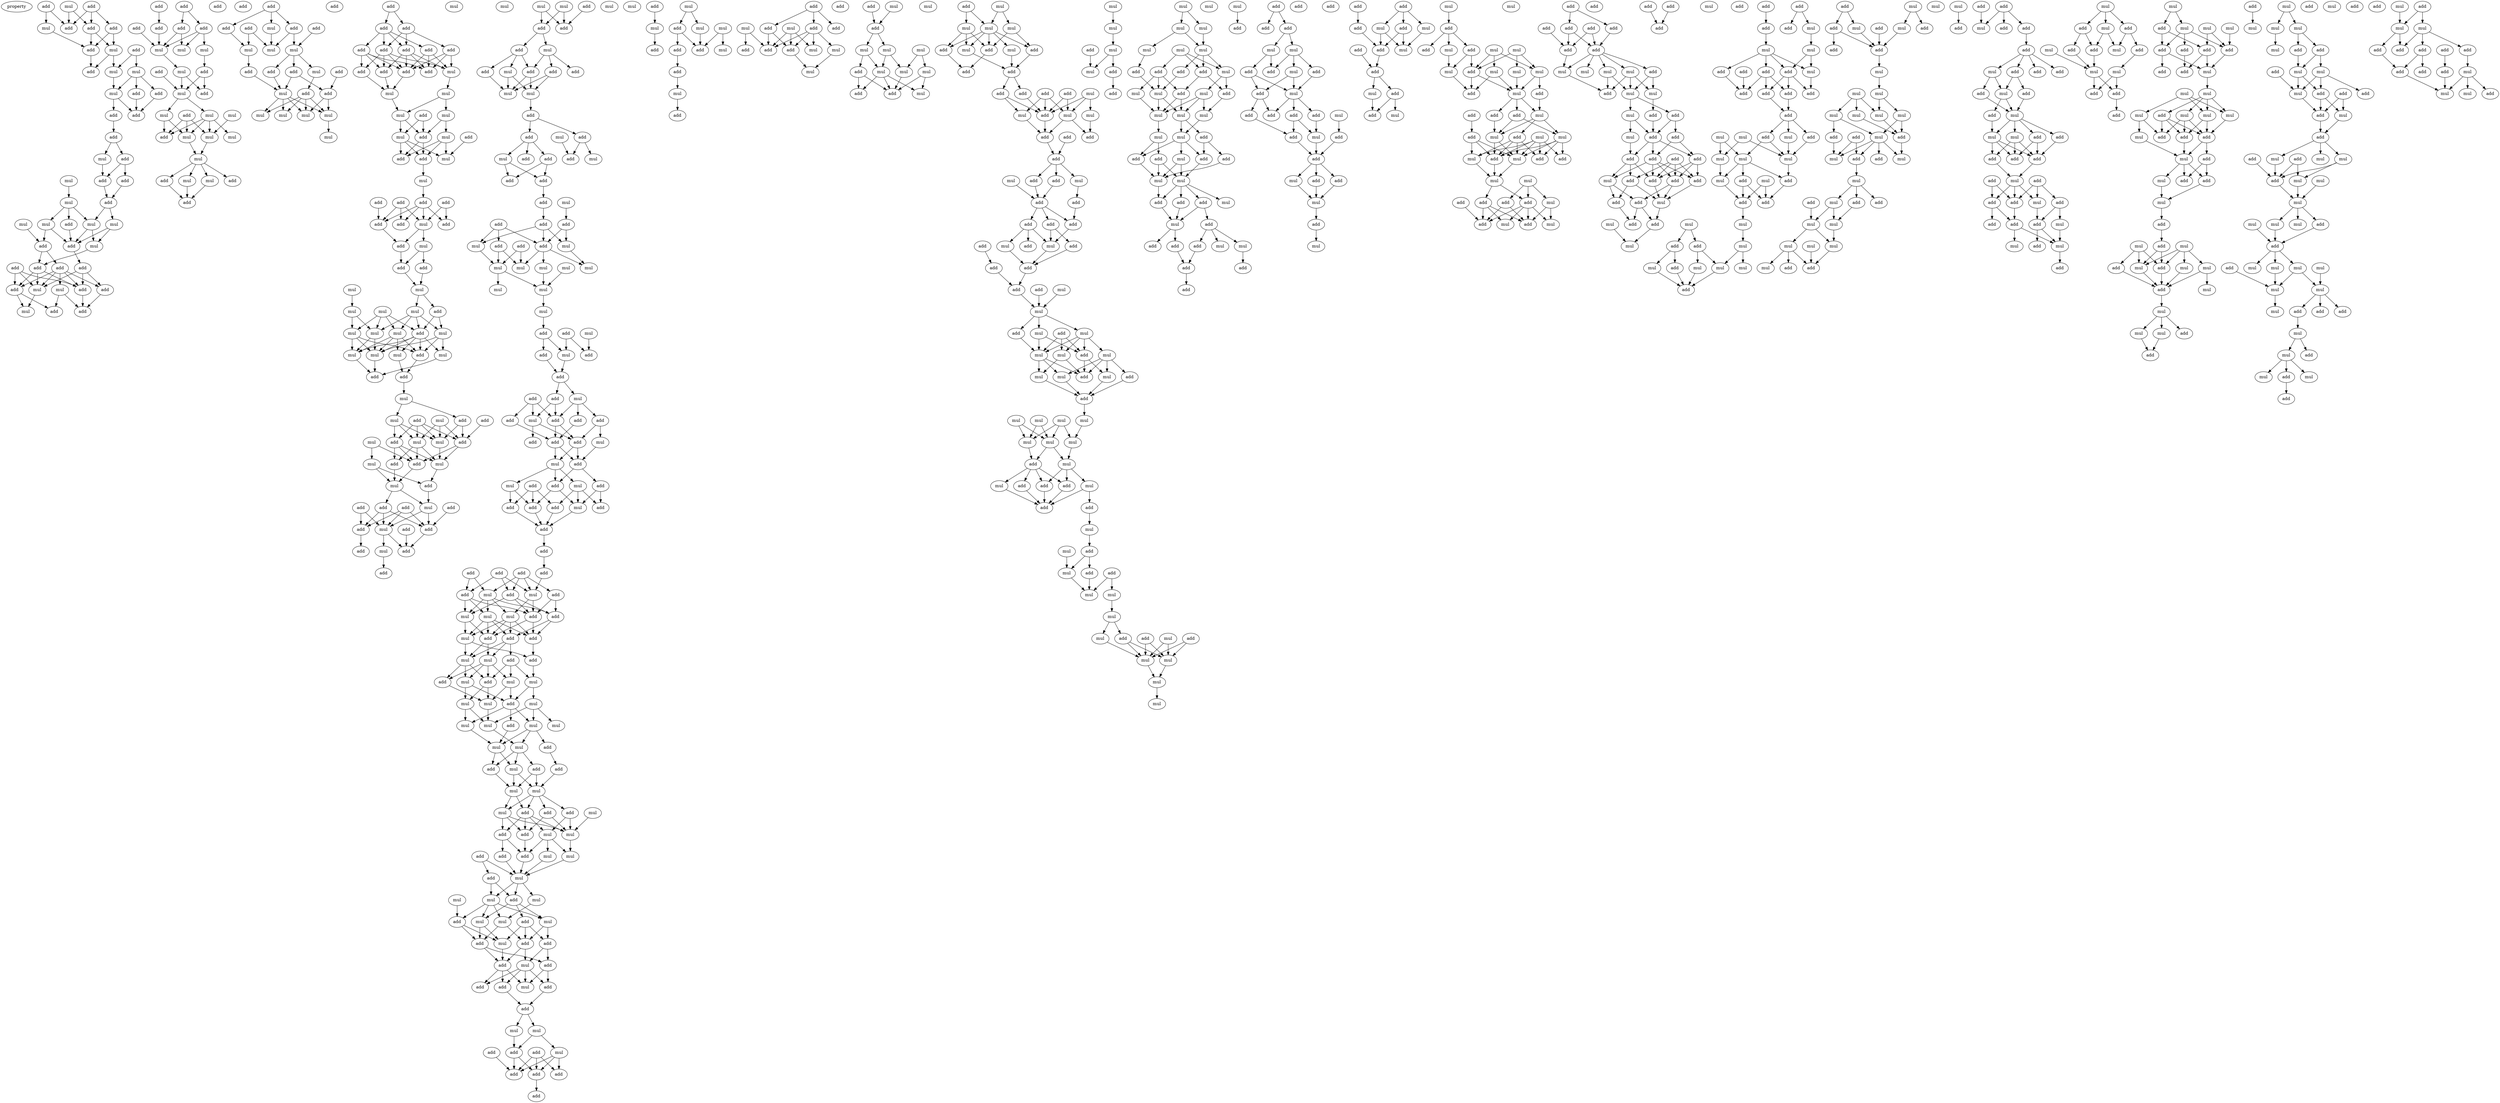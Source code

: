 digraph {
    node [fontcolor=black]
    property [mul=2,lf=1.1]
    0 [ label = add ];
    1 [ label = add ];
    2 [ label = mul ];
    3 [ label = mul ];
    4 [ label = add ];
    5 [ label = add ];
    6 [ label = add ];
    7 [ label = add ];
    8 [ label = mul ];
    9 [ label = add ];
    10 [ label = mul ];
    11 [ label = mul ];
    12 [ label = add ];
    13 [ label = add ];
    14 [ label = add ];
    15 [ label = mul ];
    16 [ label = add ];
    17 [ label = add ];
    18 [ label = add ];
    19 [ label = mul ];
    20 [ label = add ];
    21 [ label = add ];
    22 [ label = add ];
    23 [ label = mul ];
    24 [ label = add ];
    25 [ label = mul ];
    26 [ label = mul ];
    27 [ label = mul ];
    28 [ label = add ];
    29 [ label = mul ];
    30 [ label = mul ];
    31 [ label = add ];
    32 [ label = add ];
    33 [ label = mul ];
    34 [ label = add ];
    35 [ label = add ];
    36 [ label = add ];
    37 [ label = add ];
    38 [ label = add ];
    39 [ label = mul ];
    40 [ label = mul ];
    41 [ label = add ];
    42 [ label = add ];
    43 [ label = add ];
    44 [ label = add ];
    45 [ label = mul ];
    46 [ label = add ];
    47 [ label = add ];
    48 [ label = add ];
    49 [ label = add ];
    50 [ label = add ];
    51 [ label = add ];
    52 [ label = mul ];
    53 [ label = mul ];
    54 [ label = mul ];
    55 [ label = add ];
    56 [ label = mul ];
    57 [ label = add ];
    58 [ label = add ];
    59 [ label = mul ];
    60 [ label = add ];
    61 [ label = mul ];
    62 [ label = mul ];
    63 [ label = mul ];
    64 [ label = add ];
    65 [ label = add ];
    66 [ label = mul ];
    67 [ label = mul ];
    68 [ label = mul ];
    69 [ label = mul ];
    70 [ label = add ];
    71 [ label = mul ];
    72 [ label = add ];
    73 [ label = mul ];
    74 [ label = add ];
    75 [ label = add ];
    76 [ label = add ];
    77 [ label = add ];
    78 [ label = add ];
    79 [ label = add ];
    80 [ label = add ];
    81 [ label = mul ];
    82 [ label = mul ];
    83 [ label = mul ];
    84 [ label = mul ];
    85 [ label = add ];
    86 [ label = add ];
    87 [ label = add ];
    88 [ label = add ];
    89 [ label = mul ];
    90 [ label = add ];
    91 [ label = mul ];
    92 [ label = add ];
    93 [ label = add ];
    94 [ label = mul ];
    95 [ label = mul ];
    96 [ label = mul ];
    97 [ label = mul ];
    98 [ label = mul ];
    99 [ label = add ];
    100 [ label = add ];
    101 [ label = add ];
    102 [ label = add ];
    103 [ label = add ];
    104 [ label = add ];
    105 [ label = add ];
    106 [ label = add ];
    107 [ label = add ];
    108 [ label = add ];
    109 [ label = add ];
    110 [ label = mul ];
    111 [ label = add ];
    112 [ label = mul ];
    113 [ label = mul ];
    114 [ label = mul ];
    115 [ label = add ];
    116 [ label = mul ];
    117 [ label = add ];
    118 [ label = mul ];
    119 [ label = add ];
    120 [ label = mul ];
    121 [ label = add ];
    122 [ label = add ];
    123 [ label = mul ];
    124 [ label = mul ];
    125 [ label = add ];
    126 [ label = add ];
    127 [ label = add ];
    128 [ label = add ];
    129 [ label = add ];
    130 [ label = add ];
    131 [ label = add ];
    132 [ label = mul ];
    133 [ label = mul ];
    134 [ label = add ];
    135 [ label = add ];
    136 [ label = add ];
    137 [ label = mul ];
    138 [ label = mul ];
    139 [ label = mul ];
    140 [ label = mul ];
    141 [ label = mul ];
    142 [ label = mul ];
    143 [ label = add ];
    144 [ label = mul ];
    145 [ label = mul ];
    146 [ label = add ];
    147 [ label = mul ];
    148 [ label = mul ];
    149 [ label = mul ];
    150 [ label = mul ];
    151 [ label = mul ];
    152 [ label = add ];
    153 [ label = mul ];
    154 [ label = add ];
    155 [ label = add ];
    156 [ label = mul ];
    157 [ label = add ];
    158 [ label = mul ];
    159 [ label = add ];
    160 [ label = add ];
    161 [ label = mul ];
    162 [ label = mul ];
    163 [ label = add ];
    164 [ label = mul ];
    165 [ label = mul ];
    166 [ label = add ];
    167 [ label = mul ];
    168 [ label = mul ];
    169 [ label = add ];
    170 [ label = add ];
    171 [ label = mul ];
    172 [ label = add ];
    173 [ label = mul ];
    174 [ label = add ];
    175 [ label = add ];
    176 [ label = add ];
    177 [ label = add ];
    178 [ label = mul ];
    179 [ label = add ];
    180 [ label = add ];
    181 [ label = add ];
    182 [ label = mul ];
    183 [ label = add ];
    184 [ label = add ];
    185 [ label = add ];
    186 [ label = mul ];
    187 [ label = mul ];
    188 [ label = add ];
    189 [ label = mul ];
    190 [ label = add ];
    191 [ label = add ];
    192 [ label = add ];
    193 [ label = mul ];
    194 [ label = add ];
    195 [ label = add ];
    196 [ label = add ];
    197 [ label = mul ];
    198 [ label = add ];
    199 [ label = mul ];
    200 [ label = mul ];
    201 [ label = add ];
    202 [ label = mul ];
    203 [ label = add ];
    204 [ label = add ];
    205 [ label = add ];
    206 [ label = mul ];
    207 [ label = mul ];
    208 [ label = add ];
    209 [ label = add ];
    210 [ label = add ];
    211 [ label = add ];
    212 [ label = add ];
    213 [ label = mul ];
    214 [ label = add ];
    215 [ label = add ];
    216 [ label = add ];
    217 [ label = mul ];
    218 [ label = add ];
    219 [ label = mul ];
    220 [ label = add ];
    221 [ label = add ];
    222 [ label = mul ];
    223 [ label = mul ];
    224 [ label = mul ];
    225 [ label = mul ];
    226 [ label = mul ];
    227 [ label = mul ];
    228 [ label = mul ];
    229 [ label = mul ];
    230 [ label = mul ];
    231 [ label = add ];
    232 [ label = add ];
    233 [ label = add ];
    234 [ label = add ];
    235 [ label = mul ];
    236 [ label = add ];
    237 [ label = add ];
    238 [ label = add ];
    239 [ label = mul ];
    240 [ label = add ];
    241 [ label = add ];
    242 [ label = add ];
    243 [ label = add ];
    244 [ label = mul ];
    245 [ label = add ];
    246 [ label = mul ];
    247 [ label = add ];
    248 [ label = mul ];
    249 [ label = add ];
    250 [ label = add ];
    251 [ label = mul ];
    252 [ label = add ];
    253 [ label = mul ];
    254 [ label = mul ];
    255 [ label = add ];
    256 [ label = add ];
    257 [ label = add ];
    258 [ label = add ];
    259 [ label = add ];
    260 [ label = add ];
    261 [ label = mul ];
    262 [ label = add ];
    263 [ label = add ];
    264 [ label = add ];
    265 [ label = add ];
    266 [ label = add ];
    267 [ label = add ];
    268 [ label = add ];
    269 [ label = add ];
    270 [ label = mul ];
    271 [ label = mul ];
    272 [ label = add ];
    273 [ label = mul ];
    274 [ label = mul ];
    275 [ label = mul ];
    276 [ label = add ];
    277 [ label = add ];
    278 [ label = add ];
    279 [ label = add ];
    280 [ label = mul ];
    281 [ label = add ];
    282 [ label = add ];
    283 [ label = add ];
    284 [ label = mul ];
    285 [ label = mul ];
    286 [ label = mul ];
    287 [ label = mul ];
    288 [ label = add ];
    289 [ label = add ];
    290 [ label = mul ];
    291 [ label = mul ];
    292 [ label = mul ];
    293 [ label = add ];
    294 [ label = mul ];
    295 [ label = add ];
    296 [ label = mul ];
    297 [ label = mul ];
    298 [ label = mul ];
    299 [ label = mul ];
    300 [ label = mul ];
    301 [ label = add ];
    302 [ label = mul ];
    303 [ label = add ];
    304 [ label = add ];
    305 [ label = add ];
    306 [ label = mul ];
    307 [ label = mul ];
    308 [ label = mul ];
    309 [ label = add ];
    310 [ label = mul ];
    311 [ label = add ];
    312 [ label = add ];
    313 [ label = mul ];
    314 [ label = add ];
    315 [ label = mul ];
    316 [ label = mul ];
    317 [ label = add ];
    318 [ label = add ];
    319 [ label = add ];
    320 [ label = add ];
    321 [ label = mul ];
    322 [ label = mul ];
    323 [ label = add ];
    324 [ label = mul ];
    325 [ label = mul ];
    326 [ label = add ];
    327 [ label = mul ];
    328 [ label = mul ];
    329 [ label = mul ];
    330 [ label = mul ];
    331 [ label = add ];
    332 [ label = add ];
    333 [ label = mul ];
    334 [ label = add ];
    335 [ label = mul ];
    336 [ label = add ];
    337 [ label = add ];
    338 [ label = add ];
    339 [ label = add ];
    340 [ label = mul ];
    341 [ label = add ];
    342 [ label = mul ];
    343 [ label = mul ];
    344 [ label = add ];
    345 [ label = add ];
    346 [ label = add ];
    347 [ label = mul ];
    348 [ label = mul ];
    349 [ label = add ];
    350 [ label = add ];
    351 [ label = mul ];
    352 [ label = add ];
    353 [ label = mul ];
    354 [ label = add ];
    355 [ label = add ];
    356 [ label = add ];
    357 [ label = add ];
    358 [ label = add ];
    359 [ label = add ];
    360 [ label = mul ];
    361 [ label = mul ];
    362 [ label = add ];
    363 [ label = mul ];
    364 [ label = add ];
    365 [ label = add ];
    366 [ label = mul ];
    367 [ label = add ];
    368 [ label = mul ];
    369 [ label = add ];
    370 [ label = add ];
    371 [ label = add ];
    372 [ label = mul ];
    373 [ label = mul ];
    374 [ label = add ];
    375 [ label = add ];
    376 [ label = mul ];
    377 [ label = mul ];
    378 [ label = add ];
    379 [ label = add ];
    380 [ label = add ];
    381 [ label = mul ];
    382 [ label = add ];
    383 [ label = add ];
    384 [ label = mul ];
    385 [ label = mul ];
    386 [ label = add ];
    387 [ label = mul ];
    388 [ label = mul ];
    389 [ label = mul ];
    390 [ label = add ];
    391 [ label = mul ];
    392 [ label = mul ];
    393 [ label = mul ];
    394 [ label = add ];
    395 [ label = mul ];
    396 [ label = add ];
    397 [ label = add ];
    398 [ label = mul ];
    399 [ label = mul ];
    400 [ label = mul ];
    401 [ label = mul ];
    402 [ label = add ];
    403 [ label = mul ];
    404 [ label = add ];
    405 [ label = mul ];
    406 [ label = add ];
    407 [ label = add ];
    408 [ label = add ];
    409 [ label = add ];
    410 [ label = add ];
    411 [ label = add ];
    412 [ label = add ];
    413 [ label = mul ];
    414 [ label = mul ];
    415 [ label = mul ];
    416 [ label = add ];
    417 [ label = mul ];
    418 [ label = add ];
    419 [ label = add ];
    420 [ label = add ];
    421 [ label = add ];
    422 [ label = mul ];
    423 [ label = mul ];
    424 [ label = add ];
    425 [ label = add ];
    426 [ label = add ];
    427 [ label = add ];
    428 [ label = add ];
    429 [ label = add ];
    430 [ label = add ];
    431 [ label = add ];
    432 [ label = mul ];
    433 [ label = add ];
    434 [ label = add ];
    435 [ label = mul ];
    436 [ label = add ];
    437 [ label = add ];
    438 [ label = add ];
    439 [ label = add ];
    440 [ label = mul ];
    441 [ label = mul ];
    442 [ label = mul ];
    443 [ label = mul ];
    444 [ label = add ];
    445 [ label = add ];
    446 [ label = mul ];
    447 [ label = mul ];
    448 [ label = mul ];
    449 [ label = add ];
    450 [ label = mul ];
    451 [ label = add ];
    452 [ label = mul ];
    453 [ label = add ];
    454 [ label = mul ];
    455 [ label = add ];
    456 [ label = mul ];
    457 [ label = mul ];
    458 [ label = mul ];
    459 [ label = mul ];
    460 [ label = mul ];
    461 [ label = mul ];
    462 [ label = mul ];
    463 [ label = mul ];
    464 [ label = add ];
    465 [ label = mul ];
    466 [ label = mul ];
    467 [ label = add ];
    468 [ label = add ];
    469 [ label = add ];
    470 [ label = add ];
    471 [ label = add ];
    472 [ label = mul ];
    473 [ label = mul ];
    474 [ label = add ];
    475 [ label = add ];
    476 [ label = mul ];
    477 [ label = add ];
    478 [ label = mul ];
    479 [ label = mul ];
    480 [ label = mul ];
    481 [ label = mul ];
    482 [ label = add ];
    483 [ label = add ];
    484 [ label = mul ];
    485 [ label = add ];
    486 [ label = mul ];
    487 [ label = mul ];
    488 [ label = mul ];
    489 [ label = mul ];
    490 [ label = mul ];
    491 [ label = mul ];
    492 [ label = mul ];
    493 [ label = add ];
    494 [ label = mul ];
    495 [ label = add ];
    496 [ label = add ];
    497 [ label = mul ];
    498 [ label = mul ];
    499 [ label = mul ];
    500 [ label = mul ];
    501 [ label = mul ];
    502 [ label = mul ];
    503 [ label = add ];
    504 [ label = add ];
    505 [ label = add ];
    506 [ label = add ];
    507 [ label = mul ];
    508 [ label = mul ];
    509 [ label = mul ];
    510 [ label = add ];
    511 [ label = mul ];
    512 [ label = add ];
    513 [ label = mul ];
    514 [ label = mul ];
    515 [ label = mul ];
    516 [ label = mul ];
    517 [ label = add ];
    518 [ label = mul ];
    519 [ label = mul ];
    520 [ label = add ];
    521 [ label = add ];
    522 [ label = add ];
    523 [ label = add ];
    524 [ label = mul ];
    525 [ label = mul ];
    526 [ label = add ];
    527 [ label = add ];
    528 [ label = mul ];
    529 [ label = add ];
    530 [ label = mul ];
    531 [ label = add ];
    532 [ label = mul ];
    533 [ label = add ];
    534 [ label = mul ];
    535 [ label = add ];
    536 [ label = add ];
    537 [ label = mul ];
    538 [ label = add ];
    539 [ label = add ];
    540 [ label = mul ];
    541 [ label = add ];
    542 [ label = add ];
    543 [ label = add ];
    544 [ label = add ];
    545 [ label = add ];
    546 [ label = add ];
    547 [ label = mul ];
    548 [ label = mul ];
    549 [ label = add ];
    550 [ label = add ];
    551 [ label = add ];
    552 [ label = mul ];
    553 [ label = add ];
    554 [ label = mul ];
    555 [ label = mul ];
    556 [ label = add ];
    557 [ label = add ];
    558 [ label = add ];
    559 [ label = add ];
    560 [ label = add ];
    561 [ label = mul ];
    562 [ label = add ];
    563 [ label = add ];
    564 [ label = add ];
    565 [ label = mul ];
    566 [ label = add ];
    567 [ label = add ];
    568 [ label = mul ];
    569 [ label = add ];
    570 [ label = mul ];
    571 [ label = add ];
    572 [ label = add ];
    573 [ label = add ];
    574 [ label = mul ];
    575 [ label = mul ];
    576 [ label = add ];
    577 [ label = add ];
    578 [ label = mul ];
    579 [ label = add ];
    580 [ label = add ];
    581 [ label = mul ];
    582 [ label = add ];
    583 [ label = mul ];
    584 [ label = add ];
    585 [ label = mul ];
    586 [ label = add ];
    587 [ label = mul ];
    588 [ label = mul ];
    589 [ label = add ];
    590 [ label = mul ];
    591 [ label = add ];
    592 [ label = mul ];
    593 [ label = mul ];
    594 [ label = add ];
    595 [ label = mul ];
    596 [ label = mul ];
    597 [ label = mul ];
    598 [ label = add ];
    599 [ label = add ];
    600 [ label = add ];
    601 [ label = add ];
    602 [ label = add ];
    603 [ label = mul ];
    604 [ label = add ];
    605 [ label = mul ];
    606 [ label = add ];
    607 [ label = mul ];
    608 [ label = mul ];
    609 [ label = add ];
    610 [ label = mul ];
    611 [ label = add ];
    612 [ label = add ];
    613 [ label = mul ];
    614 [ label = mul ];
    615 [ label = mul ];
    616 [ label = mul ];
    617 [ label = add ];
    618 [ label = add ];
    619 [ label = add ];
    620 [ label = add ];
    621 [ label = add ];
    622 [ label = mul ];
    623 [ label = add ];
    624 [ label = mul ];
    625 [ label = mul ];
    626 [ label = add ];
    627 [ label = add ];
    628 [ label = add ];
    629 [ label = add ];
    630 [ label = add ];
    631 [ label = add ];
    632 [ label = add ];
    633 [ label = add ];
    634 [ label = mul ];
    635 [ label = add ];
    636 [ label = mul ];
    637 [ label = mul ];
    638 [ label = mul ];
    639 [ label = mul ];
    640 [ label = add ];
    641 [ label = mul ];
    642 [ label = mul ];
    643 [ label = add ];
    644 [ label = add ];
    645 [ label = add ];
    646 [ label = add ];
    647 [ label = mul ];
    648 [ label = add ];
    649 [ label = add ];
    650 [ label = add ];
    651 [ label = add ];
    652 [ label = add ];
    653 [ label = add ];
    654 [ label = add ];
    655 [ label = mul ];
    656 [ label = add ];
    657 [ label = mul ];
    658 [ label = add ];
    659 [ label = add ];
    660 [ label = mul ];
    661 [ label = add ];
    662 [ label = add ];
    663 [ label = mul ];
    664 [ label = add ];
    665 [ label = add ];
    666 [ label = mul ];
    667 [ label = add ];
    668 [ label = add ];
    669 [ label = add ];
    670 [ label = add ];
    671 [ label = add ];
    672 [ label = mul ];
    673 [ label = add ];
    674 [ label = mul ];
    675 [ label = mul ];
    676 [ label = add ];
    677 [ label = mul ];
    678 [ label = add ];
    679 [ label = add ];
    680 [ label = add ];
    681 [ label = add ];
    682 [ label = add ];
    683 [ label = add ];
    684 [ label = add ];
    685 [ label = add ];
    686 [ label = mul ];
    687 [ label = mul ];
    688 [ label = add ];
    689 [ label = mul ];
    690 [ label = add ];
    691 [ label = mul ];
    692 [ label = mul ];
    693 [ label = mul ];
    694 [ label = add ];
    695 [ label = mul ];
    696 [ label = add ];
    697 [ label = mul ];
    698 [ label = add ];
    699 [ label = add ];
    700 [ label = mul ];
    701 [ label = mul ];
    702 [ label = add ];
    703 [ label = mul ];
    704 [ label = add ];
    705 [ label = mul ];
    706 [ label = mul ];
    707 [ label = mul ];
    708 [ label = mul ];
    709 [ label = add ];
    710 [ label = add ];
    711 [ label = add ];
    712 [ label = mul ];
    713 [ label = add ];
    714 [ label = add ];
    715 [ label = mul ];
    716 [ label = mul ];
    717 [ label = add ];
    718 [ label = add ];
    719 [ label = add ];
    720 [ label = mul ];
    721 [ label = mul ];
    722 [ label = mul ];
    723 [ label = mul ];
    724 [ label = mul ];
    725 [ label = mul ];
    726 [ label = mul ];
    727 [ label = mul ];
    728 [ label = add ];
    729 [ label = mul ];
    730 [ label = add ];
    731 [ label = add ];
    732 [ label = add ];
    733 [ label = add ];
    734 [ label = mul ];
    735 [ label = mul ];
    736 [ label = mul ];
    737 [ label = add ];
    738 [ label = add ];
    739 [ label = mul ];
    740 [ label = add ];
    741 [ label = mul ];
    742 [ label = mul ];
    743 [ label = mul ];
    744 [ label = mul ];
    745 [ label = mul ];
    746 [ label = add ];
    747 [ label = mul ];
    748 [ label = add ];
    749 [ label = mul ];
    750 [ label = add ];
    751 [ label = add ];
    752 [ label = add ];
    753 [ label = add ];
    754 [ label = mul ];
    755 [ label = add ];
    756 [ label = add ];
    757 [ label = mul ];
    758 [ label = add ];
    759 [ label = add ];
    760 [ label = add ];
    761 [ label = add ];
    762 [ label = add ];
    763 [ label = mul ];
    764 [ label = mul ];
    765 [ label = add ];
    766 [ label = mul ];
    767 [ label = mul ];
    768 [ label = add ];
    769 [ label = add ];
    770 [ label = add ];
    771 [ label = add ];
    772 [ label = add ];
    773 [ label = mul ];
    774 [ label = add ];
    775 [ label = add ];
    776 [ label = add ];
    777 [ label = mul ];
    778 [ label = add ];
    779 [ label = add ];
    780 [ label = add ];
    781 [ label = add ];
    782 [ label = mul ];
    783 [ label = add ];
    784 [ label = add ];
    785 [ label = mul ];
    786 [ label = mul ];
    787 [ label = add ];
    788 [ label = mul ];
    789 [ label = add ];
    790 [ label = add ];
    791 [ label = mul ];
    792 [ label = mul ];
    793 [ label = mul ];
    794 [ label = add ];
    795 [ label = add ];
    796 [ label = add ];
    797 [ label = mul ];
    798 [ label = mul ];
    799 [ label = add ];
    800 [ label = add ];
    801 [ label = add ];
    802 [ label = mul ];
    803 [ label = mul ];
    804 [ label = mul ];
    805 [ label = add ];
    806 [ label = mul ];
    807 [ label = add ];
    808 [ label = add ];
    809 [ label = add ];
    810 [ label = add ];
    811 [ label = add ];
    812 [ label = mul ];
    813 [ label = add ];
    814 [ label = mul ];
    815 [ label = mul ];
    816 [ label = add ];
    817 [ label = mul ];
    818 [ label = mul ];
    819 [ label = mul ];
    820 [ label = mul ];
    821 [ label = mul ];
    822 [ label = add ];
    823 [ label = add ];
    824 [ label = add ];
    825 [ label = add ];
    826 [ label = mul ];
    827 [ label = add ];
    828 [ label = add ];
    829 [ label = mul ];
    830 [ label = mul ];
    831 [ label = add ];
    832 [ label = add ];
    833 [ label = mul ];
    834 [ label = mul ];
    835 [ label = mul ];
    836 [ label = mul ];
    837 [ label = add ];
    838 [ label = mul ];
    839 [ label = add ];
    840 [ label = mul ];
    841 [ label = add ];
    842 [ label = mul ];
    843 [ label = mul ];
    844 [ label = mul ];
    845 [ label = add ];
    846 [ label = add ];
    847 [ label = add ];
    848 [ label = mul ];
    849 [ label = mul ];
    850 [ label = mul ];
    851 [ label = mul ];
    852 [ label = add ];
    853 [ label = add ];
    854 [ label = mul ];
    855 [ label = mul ];
    856 [ label = mul ];
    857 [ label = add ];
    858 [ label = add ];
    859 [ label = mul ];
    860 [ label = add ];
    861 [ label = add ];
    862 [ label = add ];
    863 [ label = add ];
    864 [ label = mul ];
    865 [ label = add ];
    866 [ label = add ];
    867 [ label = mul ];
    868 [ label = mul ];
    869 [ label = add ];
    870 [ label = mul ];
    871 [ label = mul ];
    872 [ label = add ];
    873 [ label = mul ];
    874 [ label = mul ];
    875 [ label = mul ];
    876 [ label = add ];
    877 [ label = mul ];
    878 [ label = mul ];
    879 [ label = mul ];
    880 [ label = add ];
    881 [ label = mul ];
    882 [ label = mul ];
    883 [ label = add ];
    884 [ label = mul ];
    885 [ label = mul ];
    886 [ label = mul ];
    887 [ label = mul ];
    888 [ label = add ];
    889 [ label = add ];
    890 [ label = add ];
    891 [ label = mul ];
    892 [ label = add ];
    893 [ label = mul ];
    894 [ label = mul ];
    895 [ label = add ];
    896 [ label = mul ];
    897 [ label = add ];
    898 [ label = mul ];
    899 [ label = add ];
    900 [ label = add ];
    901 [ label = mul ];
    902 [ label = add ];
    903 [ label = mul ];
    904 [ label = mul ];
    905 [ label = add ];
    906 [ label = add ];
    907 [ label = add ];
    908 [ label = add ];
    909 [ label = add ];
    910 [ label = add ];
    911 [ label = add ];
    912 [ label = add ];
    913 [ label = mul ];
    914 [ label = add ];
    915 [ label = mul ];
    916 [ label = mul ];
    0 -> 3 [ name = 0 ];
    0 -> 5 [ name = 1 ];
    1 -> 4 [ name = 2 ];
    1 -> 5 [ name = 3 ];
    1 -> 6 [ name = 4 ];
    2 -> 4 [ name = 5 ];
    2 -> 5 [ name = 6 ];
    3 -> 7 [ name = 7 ];
    4 -> 7 [ name = 8 ];
    4 -> 8 [ name = 9 ];
    6 -> 7 [ name = 10 ];
    6 -> 8 [ name = 11 ];
    7 -> 12 [ name = 12 ];
    8 -> 11 [ name = 13 ];
    8 -> 12 [ name = 14 ];
    9 -> 10 [ name = 15 ];
    9 -> 11 [ name = 16 ];
    10 -> 13 [ name = 17 ];
    10 -> 14 [ name = 18 ];
    10 -> 15 [ name = 19 ];
    11 -> 15 [ name = 20 ];
    13 -> 17 [ name = 21 ];
    14 -> 17 [ name = 22 ];
    15 -> 16 [ name = 23 ];
    15 -> 17 [ name = 24 ];
    16 -> 18 [ name = 25 ];
    18 -> 19 [ name = 26 ];
    18 -> 20 [ name = 27 ];
    19 -> 21 [ name = 28 ];
    20 -> 21 [ name = 29 ];
    20 -> 22 [ name = 30 ];
    21 -> 24 [ name = 31 ];
    22 -> 24 [ name = 32 ];
    23 -> 25 [ name = 33 ];
    24 -> 29 [ name = 34 ];
    24 -> 30 [ name = 35 ];
    25 -> 27 [ name = 36 ];
    25 -> 28 [ name = 37 ];
    25 -> 30 [ name = 38 ];
    26 -> 32 [ name = 39 ];
    27 -> 31 [ name = 40 ];
    27 -> 32 [ name = 41 ];
    28 -> 31 [ name = 42 ];
    29 -> 31 [ name = 43 ];
    29 -> 33 [ name = 44 ];
    30 -> 31 [ name = 45 ];
    30 -> 33 [ name = 46 ];
    31 -> 36 [ name = 47 ];
    32 -> 34 [ name = 48 ];
    32 -> 37 [ name = 49 ];
    33 -> 34 [ name = 50 ];
    34 -> 40 [ name = 51 ];
    34 -> 41 [ name = 52 ];
    34 -> 42 [ name = 53 ];
    35 -> 40 [ name = 54 ];
    35 -> 41 [ name = 55 ];
    35 -> 42 [ name = 56 ];
    36 -> 38 [ name = 57 ];
    36 -> 40 [ name = 58 ];
    36 -> 41 [ name = 59 ];
    37 -> 38 [ name = 60 ];
    37 -> 39 [ name = 61 ];
    37 -> 40 [ name = 62 ];
    37 -> 41 [ name = 63 ];
    37 -> 42 [ name = 64 ];
    38 -> 44 [ name = 65 ];
    39 -> 43 [ name = 66 ];
    39 -> 44 [ name = 67 ];
    40 -> 45 [ name = 68 ];
    41 -> 44 [ name = 69 ];
    42 -> 43 [ name = 70 ];
    42 -> 45 [ name = 71 ];
    46 -> 51 [ name = 72 ];
    47 -> 49 [ name = 73 ];
    47 -> 50 [ name = 74 ];
    48 -> 54 [ name = 75 ];
    49 -> 53 [ name = 76 ];
    49 -> 54 [ name = 77 ];
    50 -> 52 [ name = 78 ];
    50 -> 53 [ name = 79 ];
    50 -> 54 [ name = 80 ];
    51 -> 54 [ name = 81 ];
    52 -> 58 [ name = 82 ];
    54 -> 56 [ name = 83 ];
    56 -> 59 [ name = 84 ];
    56 -> 60 [ name = 85 ];
    57 -> 59 [ name = 86 ];
    58 -> 59 [ name = 87 ];
    58 -> 60 [ name = 88 ];
    59 -> 61 [ name = 89 ];
    59 -> 63 [ name = 90 ];
    61 -> 65 [ name = 91 ];
    61 -> 66 [ name = 92 ];
    61 -> 67 [ name = 93 ];
    61 -> 68 [ name = 94 ];
    62 -> 66 [ name = 95 ];
    63 -> 65 [ name = 96 ];
    63 -> 67 [ name = 97 ];
    64 -> 65 [ name = 98 ];
    64 -> 66 [ name = 99 ];
    64 -> 67 [ name = 100 ];
    66 -> 69 [ name = 101 ];
    67 -> 69 [ name = 102 ];
    69 -> 70 [ name = 103 ];
    69 -> 71 [ name = 104 ];
    69 -> 72 [ name = 105 ];
    69 -> 73 [ name = 106 ];
    70 -> 75 [ name = 107 ];
    71 -> 75 [ name = 108 ];
    73 -> 75 [ name = 109 ];
    76 -> 77 [ name = 110 ];
    76 -> 80 [ name = 111 ];
    76 -> 81 [ name = 112 ];
    77 -> 82 [ name = 113 ];
    78 -> 82 [ name = 114 ];
    78 -> 83 [ name = 115 ];
    79 -> 84 [ name = 116 ];
    80 -> 83 [ name = 117 ];
    80 -> 84 [ name = 118 ];
    81 -> 83 [ name = 119 ];
    82 -> 88 [ name = 120 ];
    84 -> 86 [ name = 121 ];
    84 -> 87 [ name = 122 ];
    84 -> 89 [ name = 123 ];
    85 -> 92 [ name = 124 ];
    86 -> 91 [ name = 125 ];
    86 -> 92 [ name = 126 ];
    87 -> 91 [ name = 127 ];
    88 -> 91 [ name = 128 ];
    89 -> 90 [ name = 129 ];
    90 -> 94 [ name = 130 ];
    90 -> 95 [ name = 131 ];
    90 -> 96 [ name = 132 ];
    90 -> 97 [ name = 133 ];
    91 -> 94 [ name = 134 ];
    91 -> 95 [ name = 135 ];
    91 -> 96 [ name = 136 ];
    91 -> 97 [ name = 137 ];
    92 -> 94 [ name = 138 ];
    92 -> 96 [ name = 139 ];
    96 -> 98 [ name = 140 ];
    99 -> 100 [ name = 141 ];
    99 -> 101 [ name = 142 ];
    100 -> 102 [ name = 143 ];
    100 -> 104 [ name = 144 ];
    100 -> 105 [ name = 145 ];
    100 -> 106 [ name = 146 ];
    101 -> 102 [ name = 147 ];
    101 -> 103 [ name = 148 ];
    101 -> 104 [ name = 149 ];
    102 -> 107 [ name = 150 ];
    102 -> 109 [ name = 151 ];
    102 -> 110 [ name = 152 ];
    102 -> 111 [ name = 153 ];
    103 -> 107 [ name = 154 ];
    103 -> 110 [ name = 155 ];
    103 -> 111 [ name = 156 ];
    104 -> 108 [ name = 157 ];
    104 -> 109 [ name = 158 ];
    104 -> 110 [ name = 159 ];
    104 -> 111 [ name = 160 ];
    105 -> 107 [ name = 161 ];
    105 -> 108 [ name = 162 ];
    105 -> 109 [ name = 163 ];
    105 -> 111 [ name = 164 ];
    106 -> 107 [ name = 165 ];
    106 -> 110 [ name = 166 ];
    106 -> 111 [ name = 167 ];
    108 -> 112 [ name = 168 ];
    109 -> 112 [ name = 169 ];
    110 -> 113 [ name = 170 ];
    111 -> 112 [ name = 171 ];
    112 -> 114 [ name = 172 ];
    113 -> 114 [ name = 173 ];
    113 -> 116 [ name = 174 ];
    114 -> 117 [ name = 175 ];
    114 -> 118 [ name = 176 ];
    115 -> 117 [ name = 177 ];
    115 -> 118 [ name = 178 ];
    116 -> 117 [ name = 179 ];
    116 -> 120 [ name = 180 ];
    117 -> 121 [ name = 181 ];
    117 -> 122 [ name = 182 ];
    118 -> 121 [ name = 183 ];
    118 -> 122 [ name = 184 ];
    118 -> 123 [ name = 185 ];
    119 -> 123 [ name = 186 ];
    120 -> 121 [ name = 187 ];
    120 -> 122 [ name = 188 ];
    120 -> 123 [ name = 189 ];
    122 -> 124 [ name = 190 ];
    124 -> 125 [ name = 191 ];
    125 -> 129 [ name = 192 ];
    125 -> 130 [ name = 193 ];
    125 -> 131 [ name = 194 ];
    125 -> 132 [ name = 195 ];
    126 -> 129 [ name = 196 ];
    126 -> 130 [ name = 197 ];
    126 -> 132 [ name = 198 ];
    127 -> 131 [ name = 199 ];
    127 -> 132 [ name = 200 ];
    128 -> 129 [ name = 201 ];
    129 -> 134 [ name = 202 ];
    132 -> 133 [ name = 203 ];
    132 -> 134 [ name = 204 ];
    133 -> 135 [ name = 205 ];
    133 -> 136 [ name = 206 ];
    134 -> 136 [ name = 207 ];
    135 -> 138 [ name = 208 ];
    136 -> 138 [ name = 209 ];
    138 -> 141 [ name = 210 ];
    138 -> 143 [ name = 211 ];
    139 -> 142 [ name = 212 ];
    140 -> 145 [ name = 213 ];
    140 -> 146 [ name = 214 ];
    140 -> 147 [ name = 215 ];
    140 -> 148 [ name = 216 ];
    141 -> 144 [ name = 217 ];
    141 -> 146 [ name = 218 ];
    141 -> 147 [ name = 219 ];
    141 -> 148 [ name = 220 ];
    142 -> 145 [ name = 221 ];
    142 -> 147 [ name = 222 ];
    143 -> 144 [ name = 223 ];
    143 -> 146 [ name = 224 ];
    144 -> 150 [ name = 225 ];
    144 -> 151 [ name = 226 ];
    144 -> 152 [ name = 227 ];
    145 -> 149 [ name = 228 ];
    145 -> 151 [ name = 229 ];
    145 -> 152 [ name = 230 ];
    146 -> 149 [ name = 231 ];
    146 -> 150 [ name = 232 ];
    146 -> 151 [ name = 233 ];
    146 -> 152 [ name = 234 ];
    146 -> 153 [ name = 235 ];
    147 -> 149 [ name = 236 ];
    147 -> 151 [ name = 237 ];
    148 -> 149 [ name = 238 ];
    148 -> 151 [ name = 239 ];
    148 -> 152 [ name = 240 ];
    148 -> 153 [ name = 241 ];
    149 -> 154 [ name = 242 ];
    150 -> 154 [ name = 243 ];
    151 -> 154 [ name = 244 ];
    152 -> 155 [ name = 245 ];
    153 -> 155 [ name = 246 ];
    155 -> 156 [ name = 247 ];
    156 -> 160 [ name = 248 ];
    156 -> 161 [ name = 249 ];
    157 -> 163 [ name = 250 ];
    157 -> 164 [ name = 251 ];
    157 -> 165 [ name = 252 ];
    157 -> 166 [ name = 253 ];
    158 -> 164 [ name = 254 ];
    158 -> 165 [ name = 255 ];
    158 -> 166 [ name = 256 ];
    159 -> 166 [ name = 257 ];
    160 -> 165 [ name = 258 ];
    160 -> 166 [ name = 259 ];
    161 -> 163 [ name = 260 ];
    161 -> 164 [ name = 261 ];
    161 -> 165 [ name = 262 ];
    162 -> 168 [ name = 263 ];
    162 -> 170 [ name = 264 ];
    163 -> 167 [ name = 265 ];
    163 -> 169 [ name = 266 ];
    163 -> 170 [ name = 267 ];
    164 -> 167 [ name = 268 ];
    164 -> 169 [ name = 269 ];
    164 -> 170 [ name = 270 ];
    165 -> 167 [ name = 271 ];
    166 -> 167 [ name = 272 ];
    166 -> 170 [ name = 273 ];
    167 -> 172 [ name = 274 ];
    168 -> 171 [ name = 275 ];
    168 -> 172 [ name = 276 ];
    169 -> 171 [ name = 277 ];
    170 -> 171 [ name = 278 ];
    171 -> 173 [ name = 279 ];
    171 -> 177 [ name = 280 ];
    172 -> 173 [ name = 281 ];
    173 -> 178 [ name = 282 ];
    173 -> 179 [ name = 283 ];
    174 -> 178 [ name = 284 ];
    174 -> 181 [ name = 285 ];
    175 -> 178 [ name = 286 ];
    175 -> 179 [ name = 287 ];
    175 -> 181 [ name = 288 ];
    176 -> 179 [ name = 289 ];
    177 -> 178 [ name = 290 ];
    177 -> 179 [ name = 291 ];
    177 -> 181 [ name = 292 ];
    178 -> 182 [ name = 293 ];
    178 -> 183 [ name = 294 ];
    179 -> 183 [ name = 295 ];
    180 -> 183 [ name = 296 ];
    181 -> 184 [ name = 297 ];
    182 -> 185 [ name = 298 ];
    187 -> 190 [ name = 299 ];
    187 -> 191 [ name = 300 ];
    188 -> 191 [ name = 301 ];
    189 -> 190 [ name = 302 ];
    189 -> 191 [ name = 303 ];
    190 -> 192 [ name = 304 ];
    190 -> 193 [ name = 305 ];
    192 -> 196 [ name = 306 ];
    192 -> 197 [ name = 307 ];
    192 -> 198 [ name = 308 ];
    193 -> 194 [ name = 309 ];
    193 -> 195 [ name = 310 ];
    193 -> 196 [ name = 311 ];
    195 -> 199 [ name = 312 ];
    195 -> 200 [ name = 313 ];
    196 -> 199 [ name = 314 ];
    196 -> 200 [ name = 315 ];
    197 -> 199 [ name = 316 ];
    197 -> 200 [ name = 317 ];
    198 -> 199 [ name = 318 ];
    200 -> 201 [ name = 319 ];
    201 -> 203 [ name = 320 ];
    201 -> 204 [ name = 321 ];
    202 -> 208 [ name = 322 ];
    203 -> 206 [ name = 323 ];
    203 -> 208 [ name = 324 ];
    204 -> 205 [ name = 325 ];
    204 -> 207 [ name = 326 ];
    204 -> 209 [ name = 327 ];
    205 -> 210 [ name = 328 ];
    205 -> 211 [ name = 329 ];
    207 -> 210 [ name = 330 ];
    207 -> 211 [ name = 331 ];
    211 -> 212 [ name = 332 ];
    212 -> 214 [ name = 333 ];
    213 -> 215 [ name = 334 ];
    214 -> 217 [ name = 335 ];
    214 -> 218 [ name = 336 ];
    214 -> 219 [ name = 337 ];
    215 -> 218 [ name = 338 ];
    215 -> 219 [ name = 339 ];
    216 -> 217 [ name = 340 ];
    216 -> 218 [ name = 341 ];
    216 -> 220 [ name = 342 ];
    217 -> 222 [ name = 343 ];
    218 -> 224 [ name = 344 ];
    218 -> 225 [ name = 345 ];
    218 -> 226 [ name = 346 ];
    219 -> 224 [ name = 347 ];
    220 -> 222 [ name = 348 ];
    220 -> 226 [ name = 349 ];
    221 -> 222 [ name = 350 ];
    221 -> 226 [ name = 351 ];
    222 -> 227 [ name = 352 ];
    222 -> 228 [ name = 353 ];
    223 -> 227 [ name = 354 ];
    225 -> 227 [ name = 355 ];
    227 -> 229 [ name = 356 ];
    229 -> 232 [ name = 357 ];
    230 -> 234 [ name = 358 ];
    231 -> 234 [ name = 359 ];
    231 -> 235 [ name = 360 ];
    232 -> 233 [ name = 361 ];
    232 -> 235 [ name = 362 ];
    233 -> 236 [ name = 363 ];
    235 -> 236 [ name = 364 ];
    236 -> 237 [ name = 365 ];
    236 -> 239 [ name = 366 ];
    237 -> 241 [ name = 367 ];
    237 -> 244 [ name = 368 ];
    238 -> 241 [ name = 369 ];
    238 -> 243 [ name = 370 ];
    238 -> 244 [ name = 371 ];
    239 -> 240 [ name = 372 ];
    239 -> 241 [ name = 373 ];
    239 -> 242 [ name = 374 ];
    240 -> 246 [ name = 375 ];
    240 -> 249 [ name = 376 ];
    241 -> 245 [ name = 377 ];
    241 -> 249 [ name = 378 ];
    242 -> 245 [ name = 379 ];
    243 -> 245 [ name = 380 ];
    244 -> 247 [ name = 381 ];
    244 -> 249 [ name = 382 ];
    245 -> 250 [ name = 383 ];
    245 -> 251 [ name = 384 ];
    246 -> 250 [ name = 385 ];
    249 -> 250 [ name = 386 ];
    249 -> 251 [ name = 387 ];
    250 -> 252 [ name = 388 ];
    250 -> 256 [ name = 389 ];
    251 -> 253 [ name = 390 ];
    251 -> 254 [ name = 391 ];
    251 -> 256 [ name = 392 ];
    252 -> 260 [ name = 393 ];
    252 -> 261 [ name = 394 ];
    253 -> 258 [ name = 395 ];
    253 -> 259 [ name = 396 ];
    254 -> 257 [ name = 397 ];
    254 -> 260 [ name = 398 ];
    254 -> 261 [ name = 399 ];
    255 -> 257 [ name = 400 ];
    255 -> 258 [ name = 401 ];
    255 -> 259 [ name = 402 ];
    256 -> 258 [ name = 403 ];
    256 -> 261 [ name = 404 ];
    257 -> 262 [ name = 405 ];
    258 -> 262 [ name = 406 ];
    259 -> 262 [ name = 407 ];
    261 -> 262 [ name = 408 ];
    262 -> 263 [ name = 409 ];
    263 -> 267 [ name = 410 ];
    264 -> 268 [ name = 411 ];
    264 -> 270 [ name = 412 ];
    264 -> 272 [ name = 413 ];
    265 -> 268 [ name = 414 ];
    265 -> 269 [ name = 415 ];
    265 -> 270 [ name = 416 ];
    265 -> 271 [ name = 417 ];
    266 -> 271 [ name = 418 ];
    266 -> 272 [ name = 419 ];
    267 -> 270 [ name = 420 ];
    268 -> 274 [ name = 421 ];
    268 -> 276 [ name = 422 ];
    268 -> 277 [ name = 423 ];
    269 -> 276 [ name = 424 ];
    269 -> 277 [ name = 425 ];
    270 -> 273 [ name = 426 ];
    270 -> 276 [ name = 427 ];
    271 -> 273 [ name = 428 ];
    271 -> 274 [ name = 429 ];
    271 -> 275 [ name = 430 ];
    271 -> 277 [ name = 431 ];
    272 -> 274 [ name = 432 ];
    272 -> 275 [ name = 433 ];
    272 -> 276 [ name = 434 ];
    273 -> 278 [ name = 435 ];
    273 -> 279 [ name = 436 ];
    273 -> 280 [ name = 437 ];
    273 -> 281 [ name = 438 ];
    274 -> 279 [ name = 439 ];
    274 -> 280 [ name = 440 ];
    275 -> 278 [ name = 441 ];
    275 -> 279 [ name = 442 ];
    275 -> 280 [ name = 443 ];
    275 -> 281 [ name = 444 ];
    276 -> 278 [ name = 445 ];
    276 -> 279 [ name = 446 ];
    277 -> 278 [ name = 447 ];
    277 -> 281 [ name = 448 ];
    278 -> 283 [ name = 449 ];
    279 -> 284 [ name = 450 ];
    279 -> 285 [ name = 451 ];
    280 -> 283 [ name = 452 ];
    280 -> 285 [ name = 453 ];
    281 -> 282 [ name = 454 ];
    281 -> 284 [ name = 455 ];
    281 -> 285 [ name = 456 ];
    282 -> 287 [ name = 457 ];
    282 -> 289 [ name = 458 ];
    282 -> 290 [ name = 459 ];
    283 -> 287 [ name = 460 ];
    284 -> 286 [ name = 461 ];
    284 -> 288 [ name = 462 ];
    284 -> 289 [ name = 463 ];
    284 -> 290 [ name = 464 ];
    285 -> 286 [ name = 465 ];
    285 -> 288 [ name = 466 ];
    285 -> 289 [ name = 467 ];
    286 -> 291 [ name = 468 ];
    286 -> 293 [ name = 469 ];
    287 -> 293 [ name = 470 ];
    287 -> 294 [ name = 471 ];
    288 -> 292 [ name = 472 ];
    289 -> 291 [ name = 473 ];
    289 -> 292 [ name = 474 ];
    290 -> 292 [ name = 475 ];
    290 -> 293 [ name = 476 ];
    291 -> 298 [ name = 477 ];
    291 -> 299 [ name = 478 ];
    292 -> 298 [ name = 479 ];
    293 -> 295 [ name = 480 ];
    293 -> 296 [ name = 481 ];
    293 -> 299 [ name = 482 ];
    294 -> 296 [ name = 483 ];
    294 -> 297 [ name = 484 ];
    294 -> 298 [ name = 485 ];
    295 -> 300 [ name = 486 ];
    296 -> 300 [ name = 487 ];
    296 -> 301 [ name = 488 ];
    296 -> 302 [ name = 489 ];
    298 -> 302 [ name = 490 ];
    299 -> 300 [ name = 491 ];
    300 -> 304 [ name = 492 ];
    300 -> 306 [ name = 493 ];
    301 -> 305 [ name = 494 ];
    302 -> 303 [ name = 495 ];
    302 -> 304 [ name = 496 ];
    302 -> 306 [ name = 497 ];
    303 -> 307 [ name = 498 ];
    303 -> 308 [ name = 499 ];
    304 -> 307 [ name = 500 ];
    305 -> 308 [ name = 501 ];
    306 -> 307 [ name = 502 ];
    306 -> 308 [ name = 503 ];
    307 -> 311 [ name = 504 ];
    307 -> 313 [ name = 505 ];
    308 -> 309 [ name = 506 ];
    308 -> 311 [ name = 507 ];
    308 -> 312 [ name = 508 ];
    308 -> 313 [ name = 509 ];
    309 -> 315 [ name = 510 ];
    309 -> 316 [ name = 511 ];
    310 -> 316 [ name = 512 ];
    311 -> 314 [ name = 513 ];
    311 -> 315 [ name = 514 ];
    311 -> 316 [ name = 515 ];
    311 -> 317 [ name = 516 ];
    312 -> 316 [ name = 517 ];
    312 -> 317 [ name = 518 ];
    313 -> 314 [ name = 519 ];
    313 -> 316 [ name = 520 ];
    313 -> 317 [ name = 521 ];
    314 -> 318 [ name = 522 ];
    314 -> 319 [ name = 523 ];
    315 -> 318 [ name = 524 ];
    315 -> 321 [ name = 525 ];
    315 -> 322 [ name = 526 ];
    316 -> 322 [ name = 527 ];
    317 -> 318 [ name = 528 ];
    318 -> 324 [ name = 529 ];
    319 -> 324 [ name = 530 ];
    320 -> 323 [ name = 531 ];
    320 -> 324 [ name = 532 ];
    321 -> 324 [ name = 533 ];
    322 -> 324 [ name = 534 ];
    323 -> 326 [ name = 535 ];
    323 -> 327 [ name = 536 ];
    324 -> 325 [ name = 537 ];
    324 -> 326 [ name = 538 ];
    324 -> 327 [ name = 539 ];
    325 -> 330 [ name = 540 ];
    326 -> 329 [ name = 541 ];
    326 -> 332 [ name = 542 ];
    326 -> 333 [ name = 543 ];
    327 -> 329 [ name = 544 ];
    327 -> 330 [ name = 545 ];
    327 -> 331 [ name = 546 ];
    327 -> 333 [ name = 547 ];
    328 -> 331 [ name = 548 ];
    329 -> 335 [ name = 549 ];
    329 -> 336 [ name = 550 ];
    330 -> 336 [ name = 551 ];
    330 -> 337 [ name = 552 ];
    331 -> 335 [ name = 553 ];
    331 -> 336 [ name = 554 ];
    332 -> 334 [ name = 555 ];
    332 -> 335 [ name = 556 ];
    332 -> 337 [ name = 557 ];
    333 -> 334 [ name = 558 ];
    333 -> 337 [ name = 559 ];
    334 -> 338 [ name = 560 ];
    334 -> 340 [ name = 561 ];
    335 -> 339 [ name = 562 ];
    336 -> 338 [ name = 563 ];
    336 -> 339 [ name = 564 ];
    337 -> 339 [ name = 565 ];
    337 -> 340 [ name = 566 ];
    338 -> 341 [ name = 567 ];
    338 -> 342 [ name = 568 ];
    339 -> 342 [ name = 569 ];
    339 -> 344 [ name = 570 ];
    339 -> 345 [ name = 571 ];
    340 -> 341 [ name = 572 ];
    340 -> 342 [ name = 573 ];
    340 -> 344 [ name = 574 ];
    340 -> 345 [ name = 575 ];
    341 -> 346 [ name = 576 ];
    344 -> 346 [ name = 577 ];
    346 -> 347 [ name = 578 ];
    346 -> 348 [ name = 579 ];
    347 -> 352 [ name = 580 ];
    348 -> 352 [ name = 581 ];
    348 -> 353 [ name = 582 ];
    349 -> 351 [ name = 583 ];
    350 -> 355 [ name = 584 ];
    350 -> 356 [ name = 585 ];
    350 -> 358 [ name = 586 ];
    351 -> 357 [ name = 587 ];
    352 -> 355 [ name = 588 ];
    352 -> 358 [ name = 589 ];
    353 -> 355 [ name = 590 ];
    353 -> 356 [ name = 591 ];
    353 -> 358 [ name = 592 ];
    354 -> 355 [ name = 593 ];
    358 -> 359 [ name = 594 ];
    360 -> 361 [ name = 595 ];
    360 -> 362 [ name = 596 ];
    361 -> 364 [ name = 597 ];
    362 -> 364 [ name = 598 ];
    362 -> 365 [ name = 599 ];
    363 -> 364 [ name = 600 ];
    363 -> 366 [ name = 601 ];
    365 -> 367 [ name = 602 ];
    367 -> 368 [ name = 603 ];
    368 -> 369 [ name = 604 ];
    370 -> 371 [ name = 605 ];
    370 -> 374 [ name = 606 ];
    370 -> 375 [ name = 607 ];
    371 -> 378 [ name = 608 ];
    371 -> 379 [ name = 609 ];
    372 -> 378 [ name = 610 ];
    372 -> 380 [ name = 611 ];
    373 -> 376 [ name = 612 ];
    373 -> 378 [ name = 613 ];
    373 -> 379 [ name = 614 ];
    375 -> 376 [ name = 615 ];
    375 -> 377 [ name = 616 ];
    375 -> 378 [ name = 617 ];
    375 -> 379 [ name = 618 ];
    377 -> 381 [ name = 619 ];
    379 -> 381 [ name = 620 ];
    383 -> 386 [ name = 621 ];
    385 -> 386 [ name = 622 ];
    386 -> 387 [ name = 623 ];
    386 -> 388 [ name = 624 ];
    387 -> 391 [ name = 625 ];
    387 -> 392 [ name = 626 ];
    388 -> 390 [ name = 627 ];
    388 -> 392 [ name = 628 ];
    389 -> 391 [ name = 629 ];
    389 -> 393 [ name = 630 ];
    390 -> 394 [ name = 631 ];
    390 -> 396 [ name = 632 ];
    391 -> 394 [ name = 633 ];
    392 -> 394 [ name = 634 ];
    392 -> 395 [ name = 635 ];
    392 -> 396 [ name = 636 ];
    393 -> 394 [ name = 637 ];
    393 -> 395 [ name = 638 ];
    397 -> 399 [ name = 639 ];
    397 -> 401 [ name = 640 ];
    398 -> 399 [ name = 641 ];
    398 -> 400 [ name = 642 ];
    399 -> 402 [ name = 643 ];
    399 -> 403 [ name = 644 ];
    399 -> 404 [ name = 645 ];
    399 -> 405 [ name = 646 ];
    399 -> 406 [ name = 647 ];
    400 -> 404 [ name = 648 ];
    400 -> 406 [ name = 649 ];
    401 -> 402 [ name = 650 ];
    401 -> 405 [ name = 651 ];
    401 -> 406 [ name = 652 ];
    402 -> 408 [ name = 653 ];
    403 -> 407 [ name = 654 ];
    404 -> 407 [ name = 655 ];
    405 -> 407 [ name = 656 ];
    406 -> 408 [ name = 657 ];
    407 -> 409 [ name = 658 ];
    407 -> 411 [ name = 659 ];
    409 -> 415 [ name = 660 ];
    409 -> 416 [ name = 661 ];
    410 -> 414 [ name = 662 ];
    410 -> 415 [ name = 663 ];
    410 -> 416 [ name = 664 ];
    411 -> 416 [ name = 665 ];
    412 -> 414 [ name = 666 ];
    412 -> 416 [ name = 667 ];
    413 -> 414 [ name = 668 ];
    413 -> 416 [ name = 669 ];
    413 -> 417 [ name = 670 ];
    414 -> 419 [ name = 671 ];
    414 -> 420 [ name = 672 ];
    415 -> 420 [ name = 673 ];
    416 -> 420 [ name = 674 ];
    417 -> 419 [ name = 675 ];
    418 -> 421 [ name = 676 ];
    420 -> 421 [ name = 677 ];
    421 -> 423 [ name = 678 ];
    421 -> 424 [ name = 679 ];
    421 -> 425 [ name = 680 ];
    422 -> 426 [ name = 681 ];
    423 -> 427 [ name = 682 ];
    424 -> 426 [ name = 683 ];
    425 -> 426 [ name = 684 ];
    426 -> 428 [ name = 685 ];
    426 -> 429 [ name = 686 ];
    426 -> 430 [ name = 687 ];
    427 -> 428 [ name = 688 ];
    428 -> 435 [ name = 689 ];
    429 -> 431 [ name = 690 ];
    429 -> 432 [ name = 691 ];
    429 -> 435 [ name = 692 ];
    430 -> 433 [ name = 693 ];
    430 -> 435 [ name = 694 ];
    432 -> 437 [ name = 695 ];
    433 -> 437 [ name = 696 ];
    434 -> 436 [ name = 697 ];
    435 -> 437 [ name = 698 ];
    436 -> 438 [ name = 699 ];
    437 -> 438 [ name = 700 ];
    438 -> 441 [ name = 701 ];
    439 -> 441 [ name = 702 ];
    440 -> 441 [ name = 703 ];
    441 -> 442 [ name = 704 ];
    441 -> 443 [ name = 705 ];
    441 -> 444 [ name = 706 ];
    442 -> 447 [ name = 707 ];
    442 -> 449 [ name = 708 ];
    443 -> 446 [ name = 709 ];
    443 -> 447 [ name = 710 ];
    443 -> 448 [ name = 711 ];
    443 -> 449 [ name = 712 ];
    444 -> 447 [ name = 713 ];
    445 -> 446 [ name = 714 ];
    445 -> 447 [ name = 715 ];
    445 -> 449 [ name = 716 ];
    446 -> 450 [ name = 717 ];
    446 -> 453 [ name = 718 ];
    447 -> 450 [ name = 719 ];
    447 -> 453 [ name = 720 ];
    447 -> 454 [ name = 721 ];
    448 -> 451 [ name = 722 ];
    448 -> 452 [ name = 723 ];
    448 -> 453 [ name = 724 ];
    448 -> 454 [ name = 725 ];
    449 -> 452 [ name = 726 ];
    449 -> 453 [ name = 727 ];
    450 -> 455 [ name = 728 ];
    451 -> 455 [ name = 729 ];
    452 -> 455 [ name = 730 ];
    454 -> 455 [ name = 731 ];
    455 -> 459 [ name = 732 ];
    456 -> 460 [ name = 733 ];
    456 -> 461 [ name = 734 ];
    456 -> 462 [ name = 735 ];
    457 -> 461 [ name = 736 ];
    457 -> 462 [ name = 737 ];
    458 -> 461 [ name = 738 ];
    458 -> 462 [ name = 739 ];
    459 -> 460 [ name = 740 ];
    460 -> 463 [ name = 741 ];
    461 -> 464 [ name = 742 ];
    462 -> 463 [ name = 743 ];
    462 -> 464 [ name = 744 ];
    463 -> 466 [ name = 745 ];
    463 -> 467 [ name = 746 ];
    463 -> 469 [ name = 747 ];
    464 -> 465 [ name = 748 ];
    464 -> 467 [ name = 749 ];
    464 -> 468 [ name = 750 ];
    464 -> 469 [ name = 751 ];
    465 -> 470 [ name = 752 ];
    466 -> 470 [ name = 753 ];
    466 -> 471 [ name = 754 ];
    467 -> 470 [ name = 755 ];
    468 -> 470 [ name = 756 ];
    469 -> 470 [ name = 757 ];
    471 -> 472 [ name = 758 ];
    472 -> 474 [ name = 759 ];
    473 -> 476 [ name = 760 ];
    474 -> 475 [ name = 761 ];
    474 -> 476 [ name = 762 ];
    475 -> 478 [ name = 763 ];
    476 -> 478 [ name = 764 ];
    477 -> 478 [ name = 765 ];
    477 -> 479 [ name = 766 ];
    479 -> 480 [ name = 767 ];
    480 -> 483 [ name = 768 ];
    480 -> 484 [ name = 769 ];
    481 -> 486 [ name = 770 ];
    481 -> 487 [ name = 771 ];
    482 -> 486 [ name = 772 ];
    482 -> 487 [ name = 773 ];
    483 -> 486 [ name = 774 ];
    483 -> 487 [ name = 775 ];
    484 -> 486 [ name = 776 ];
    485 -> 486 [ name = 777 ];
    485 -> 487 [ name = 778 ];
    486 -> 488 [ name = 779 ];
    487 -> 488 [ name = 780 ];
    488 -> 489 [ name = 781 ];
    490 -> 491 [ name = 782 ];
    491 -> 492 [ name = 783 ];
    492 -> 494 [ name = 784 ];
    492 -> 495 [ name = 785 ];
    493 -> 494 [ name = 786 ];
    495 -> 496 [ name = 787 ];
    497 -> 498 [ name = 788 ];
    497 -> 499 [ name = 789 ];
    498 -> 501 [ name = 790 ];
    498 -> 502 [ name = 791 ];
    499 -> 501 [ name = 792 ];
    500 -> 504 [ name = 793 ];
    500 -> 505 [ name = 794 ];
    500 -> 507 [ name = 795 ];
    501 -> 503 [ name = 796 ];
    501 -> 504 [ name = 797 ];
    501 -> 507 [ name = 798 ];
    502 -> 506 [ name = 799 ];
    503 -> 508 [ name = 800 ];
    504 -> 510 [ name = 801 ];
    504 -> 512 [ name = 802 ];
    505 -> 508 [ name = 803 ];
    505 -> 510 [ name = 804 ];
    505 -> 511 [ name = 805 ];
    506 -> 508 [ name = 806 ];
    507 -> 509 [ name = 807 ];
    507 -> 512 [ name = 808 ];
    508 -> 513 [ name = 809 ];
    508 -> 514 [ name = 810 ];
    509 -> 513 [ name = 811 ];
    509 -> 514 [ name = 812 ];
    509 -> 515 [ name = 813 ];
    510 -> 513 [ name = 814 ];
    510 -> 514 [ name = 815 ];
    511 -> 514 [ name = 816 ];
    512 -> 515 [ name = 817 ];
    513 -> 516 [ name = 818 ];
    513 -> 517 [ name = 819 ];
    514 -> 518 [ name = 820 ];
    515 -> 516 [ name = 821 ];
    516 -> 519 [ name = 822 ];
    516 -> 521 [ name = 823 ];
    516 -> 522 [ name = 824 ];
    517 -> 522 [ name = 825 ];
    517 -> 523 [ name = 826 ];
    518 -> 520 [ name = 827 ];
    518 -> 521 [ name = 828 ];
    519 -> 524 [ name = 829 ];
    519 -> 525 [ name = 830 ];
    520 -> 524 [ name = 831 ];
    520 -> 525 [ name = 832 ];
    521 -> 524 [ name = 833 ];
    522 -> 525 [ name = 834 ];
    523 -> 524 [ name = 835 ];
    524 -> 529 [ name = 836 ];
    525 -> 526 [ name = 837 ];
    525 -> 527 [ name = 838 ];
    525 -> 528 [ name = 839 ];
    525 -> 529 [ name = 840 ];
    526 -> 531 [ name = 841 ];
    526 -> 532 [ name = 842 ];
    527 -> 532 [ name = 843 ];
    529 -> 532 [ name = 844 ];
    531 -> 534 [ name = 845 ];
    531 -> 536 [ name = 846 ];
    531 -> 537 [ name = 847 ];
    532 -> 533 [ name = 848 ];
    532 -> 535 [ name = 849 ];
    533 -> 539 [ name = 850 ];
    536 -> 539 [ name = 851 ];
    537 -> 538 [ name = 852 ];
    539 -> 541 [ name = 853 ];
    540 -> 543 [ name = 854 ];
    542 -> 544 [ name = 855 ];
    542 -> 545 [ name = 856 ];
    545 -> 547 [ name = 857 ];
    545 -> 548 [ name = 858 ];
    547 -> 549 [ name = 859 ];
    547 -> 551 [ name = 860 ];
    548 -> 550 [ name = 861 ];
    548 -> 551 [ name = 862 ];
    548 -> 552 [ name = 863 ];
    549 -> 553 [ name = 864 ];
    549 -> 554 [ name = 865 ];
    550 -> 554 [ name = 866 ];
    552 -> 553 [ name = 867 ];
    552 -> 554 [ name = 868 ];
    553 -> 556 [ name = 869 ];
    553 -> 557 [ name = 870 ];
    554 -> 556 [ name = 871 ];
    554 -> 558 [ name = 872 ];
    554 -> 559 [ name = 873 ];
    555 -> 562 [ name = 874 ];
    557 -> 560 [ name = 875 ];
    558 -> 560 [ name = 876 ];
    558 -> 561 [ name = 877 ];
    559 -> 561 [ name = 878 ];
    560 -> 563 [ name = 879 ];
    561 -> 563 [ name = 880 ];
    562 -> 563 [ name = 881 ];
    563 -> 565 [ name = 882 ];
    563 -> 566 [ name = 883 ];
    563 -> 567 [ name = 884 ];
    565 -> 568 [ name = 885 ];
    566 -> 568 [ name = 886 ];
    567 -> 568 [ name = 887 ];
    568 -> 569 [ name = 888 ];
    569 -> 570 [ name = 889 ];
    571 -> 576 [ name = 890 ];
    572 -> 573 [ name = 891 ];
    572 -> 574 [ name = 892 ];
    572 -> 575 [ name = 893 ];
    573 -> 577 [ name = 894 ];
    573 -> 578 [ name = 895 ];
    574 -> 578 [ name = 896 ];
    575 -> 577 [ name = 897 ];
    575 -> 578 [ name = 898 ];
    576 -> 577 [ name = 899 ];
    577 -> 580 [ name = 900 ];
    579 -> 580 [ name = 901 ];
    580 -> 581 [ name = 902 ];
    580 -> 582 [ name = 903 ];
    581 -> 584 [ name = 904 ];
    582 -> 583 [ name = 905 ];
    582 -> 584 [ name = 906 ];
    585 -> 586 [ name = 907 ];
    586 -> 589 [ name = 908 ];
    586 -> 590 [ name = 909 ];
    586 -> 591 [ name = 910 ];
    587 -> 592 [ name = 911 ];
    587 -> 594 [ name = 912 ];
    587 -> 595 [ name = 913 ];
    588 -> 592 [ name = 914 ];
    588 -> 594 [ name = 915 ];
    588 -> 596 [ name = 916 ];
    590 -> 593 [ name = 917 ];
    591 -> 593 [ name = 918 ];
    591 -> 594 [ name = 919 ];
    592 -> 597 [ name = 920 ];
    592 -> 599 [ name = 921 ];
    593 -> 598 [ name = 922 ];
    594 -> 597 [ name = 923 ];
    594 -> 598 [ name = 924 ];
    595 -> 597 [ name = 925 ];
    596 -> 597 [ name = 926 ];
    596 -> 598 [ name = 927 ];
    597 -> 600 [ name = 928 ];
    597 -> 602 [ name = 929 ];
    597 -> 603 [ name = 930 ];
    599 -> 603 [ name = 931 ];
    600 -> 607 [ name = 932 ];
    600 -> 608 [ name = 933 ];
    601 -> 606 [ name = 934 ];
    602 -> 607 [ name = 935 ];
    603 -> 604 [ name = 936 ];
    603 -> 607 [ name = 937 ];
    603 -> 608 [ name = 938 ];
    604 -> 609 [ name = 939 ];
    604 -> 610 [ name = 940 ];
    604 -> 612 [ name = 941 ];
    604 -> 613 [ name = 942 ];
    605 -> 609 [ name = 943 ];
    605 -> 610 [ name = 944 ];
    605 -> 611 [ name = 945 ];
    605 -> 612 [ name = 946 ];
    605 -> 613 [ name = 947 ];
    606 -> 609 [ name = 948 ];
    606 -> 610 [ name = 949 ];
    606 -> 613 [ name = 950 ];
    607 -> 609 [ name = 951 ];
    607 -> 613 [ name = 952 ];
    608 -> 609 [ name = 953 ];
    608 -> 611 [ name = 954 ];
    608 -> 612 [ name = 955 ];
    608 -> 613 [ name = 956 ];
    609 -> 615 [ name = 957 ];
    610 -> 615 [ name = 958 ];
    613 -> 615 [ name = 959 ];
    614 -> 616 [ name = 960 ];
    614 -> 618 [ name = 961 ];
    614 -> 619 [ name = 962 ];
    615 -> 619 [ name = 963 ];
    615 -> 620 [ name = 964 ];
    616 -> 622 [ name = 965 ];
    616 -> 623 [ name = 966 ];
    617 -> 621 [ name = 967 ];
    618 -> 621 [ name = 968 ];
    618 -> 623 [ name = 969 ];
    619 -> 621 [ name = 970 ];
    619 -> 622 [ name = 971 ];
    619 -> 623 [ name = 972 ];
    619 -> 624 [ name = 973 ];
    620 -> 621 [ name = 974 ];
    620 -> 623 [ name = 975 ];
    620 -> 624 [ name = 976 ];
    626 -> 630 [ name = 977 ];
    626 -> 631 [ name = 978 ];
    628 -> 632 [ name = 979 ];
    628 -> 633 [ name = 980 ];
    629 -> 633 [ name = 981 ];
    630 -> 632 [ name = 982 ];
    630 -> 633 [ name = 983 ];
    631 -> 632 [ name = 984 ];
    632 -> 634 [ name = 985 ];
    632 -> 635 [ name = 986 ];
    632 -> 636 [ name = 987 ];
    632 -> 637 [ name = 988 ];
    632 -> 638 [ name = 989 ];
    633 -> 634 [ name = 990 ];
    634 -> 640 [ name = 991 ];
    635 -> 639 [ name = 992 ];
    635 -> 641 [ name = 993 ];
    636 -> 639 [ name = 994 ];
    636 -> 640 [ name = 995 ];
    636 -> 641 [ name = 996 ];
    638 -> 640 [ name = 997 ];
    638 -> 641 [ name = 998 ];
    639 -> 644 [ name = 999 ];
    641 -> 642 [ name = 1000 ];
    641 -> 643 [ name = 1001 ];
    642 -> 646 [ name = 1002 ];
    642 -> 647 [ name = 1003 ];
    643 -> 645 [ name = 1004 ];
    643 -> 646 [ name = 1005 ];
    644 -> 646 [ name = 1006 ];
    645 -> 648 [ name = 1007 ];
    645 -> 651 [ name = 1008 ];
    646 -> 648 [ name = 1009 ];
    646 -> 649 [ name = 1010 ];
    646 -> 651 [ name = 1011 ];
    647 -> 649 [ name = 1012 ];
    648 -> 653 [ name = 1013 ];
    648 -> 654 [ name = 1014 ];
    648 -> 656 [ name = 1015 ];
    649 -> 652 [ name = 1016 ];
    649 -> 655 [ name = 1017 ];
    649 -> 656 [ name = 1018 ];
    650 -> 652 [ name = 1019 ];
    650 -> 653 [ name = 1020 ];
    650 -> 654 [ name = 1021 ];
    650 -> 656 [ name = 1022 ];
    651 -> 653 [ name = 1023 ];
    651 -> 654 [ name = 1024 ];
    651 -> 655 [ name = 1025 ];
    651 -> 656 [ name = 1026 ];
    652 -> 657 [ name = 1027 ];
    652 -> 659 [ name = 1028 ];
    653 -> 657 [ name = 1029 ];
    654 -> 657 [ name = 1030 ];
    654 -> 658 [ name = 1031 ];
    655 -> 658 [ name = 1032 ];
    655 -> 659 [ name = 1033 ];
    656 -> 657 [ name = 1034 ];
    657 -> 662 [ name = 1035 ];
    658 -> 661 [ name = 1036 ];
    658 -> 662 [ name = 1037 ];
    659 -> 661 [ name = 1038 ];
    660 -> 663 [ name = 1039 ];
    662 -> 663 [ name = 1040 ];
    664 -> 667 [ name = 1041 ];
    665 -> 667 [ name = 1042 ];
    669 -> 672 [ name = 1043 ];
    669 -> 673 [ name = 1044 ];
    670 -> 671 [ name = 1045 ];
    671 -> 674 [ name = 1046 ];
    672 -> 675 [ name = 1047 ];
    674 -> 677 [ name = 1048 ];
    674 -> 678 [ name = 1049 ];
    674 -> 679 [ name = 1050 ];
    674 -> 680 [ name = 1051 ];
    675 -> 677 [ name = 1052 ];
    675 -> 680 [ name = 1053 ];
    676 -> 684 [ name = 1054 ];
    677 -> 683 [ name = 1055 ];
    678 -> 681 [ name = 1056 ];
    678 -> 682 [ name = 1057 ];
    678 -> 684 [ name = 1058 ];
    679 -> 684 [ name = 1059 ];
    680 -> 681 [ name = 1060 ];
    680 -> 682 [ name = 1061 ];
    680 -> 683 [ name = 1062 ];
    681 -> 685 [ name = 1063 ];
    682 -> 685 [ name = 1064 ];
    685 -> 686 [ name = 1065 ];
    685 -> 688 [ name = 1066 ];
    685 -> 690 [ name = 1067 ];
    686 -> 691 [ name = 1068 ];
    687 -> 691 [ name = 1069 ];
    687 -> 692 [ name = 1070 ];
    688 -> 691 [ name = 1071 ];
    688 -> 693 [ name = 1072 ];
    689 -> 692 [ name = 1073 ];
    689 -> 693 [ name = 1074 ];
    690 -> 691 [ name = 1075 ];
    691 -> 696 [ name = 1076 ];
    692 -> 695 [ name = 1077 ];
    693 -> 694 [ name = 1078 ];
    693 -> 695 [ name = 1079 ];
    693 -> 696 [ name = 1080 ];
    694 -> 698 [ name = 1081 ];
    694 -> 699 [ name = 1082 ];
    695 -> 699 [ name = 1083 ];
    696 -> 698 [ name = 1084 ];
    697 -> 698 [ name = 1085 ];
    697 -> 699 [ name = 1086 ];
    699 -> 701 [ name = 1087 ];
    700 -> 702 [ name = 1088 ];
    700 -> 704 [ name = 1089 ];
    701 -> 703 [ name = 1090 ];
    702 -> 706 [ name = 1091 ];
    702 -> 708 [ name = 1092 ];
    703 -> 706 [ name = 1093 ];
    703 -> 707 [ name = 1094 ];
    704 -> 705 [ name = 1095 ];
    704 -> 709 [ name = 1096 ];
    705 -> 710 [ name = 1097 ];
    706 -> 710 [ name = 1098 ];
    708 -> 710 [ name = 1099 ];
    709 -> 710 [ name = 1100 ];
    711 -> 714 [ name = 1101 ];
    711 -> 715 [ name = 1102 ];
    712 -> 713 [ name = 1103 ];
    712 -> 716 [ name = 1104 ];
    714 -> 718 [ name = 1105 ];
    714 -> 719 [ name = 1106 ];
    715 -> 719 [ name = 1107 ];
    716 -> 719 [ name = 1108 ];
    717 -> 719 [ name = 1109 ];
    719 -> 720 [ name = 1110 ];
    720 -> 722 [ name = 1111 ];
    722 -> 724 [ name = 1112 ];
    722 -> 725 [ name = 1113 ];
    723 -> 724 [ name = 1114 ];
    723 -> 726 [ name = 1115 ];
    723 -> 727 [ name = 1116 ];
    724 -> 730 [ name = 1117 ];
    725 -> 729 [ name = 1118 ];
    725 -> 730 [ name = 1119 ];
    726 -> 729 [ name = 1120 ];
    726 -> 731 [ name = 1121 ];
    727 -> 730 [ name = 1122 ];
    728 -> 732 [ name = 1123 ];
    728 -> 734 [ name = 1124 ];
    729 -> 732 [ name = 1125 ];
    729 -> 733 [ name = 1126 ];
    729 -> 734 [ name = 1127 ];
    729 -> 735 [ name = 1128 ];
    730 -> 735 [ name = 1129 ];
    731 -> 734 [ name = 1130 ];
    732 -> 736 [ name = 1131 ];
    736 -> 737 [ name = 1132 ];
    736 -> 738 [ name = 1133 ];
    736 -> 739 [ name = 1134 ];
    738 -> 741 [ name = 1135 ];
    739 -> 741 [ name = 1136 ];
    739 -> 742 [ name = 1137 ];
    740 -> 742 [ name = 1138 ];
    741 -> 745 [ name = 1139 ];
    742 -> 744 [ name = 1140 ];
    742 -> 745 [ name = 1141 ];
    743 -> 748 [ name = 1142 ];
    744 -> 746 [ name = 1143 ];
    744 -> 747 [ name = 1144 ];
    744 -> 748 [ name = 1145 ];
    745 -> 748 [ name = 1146 ];
    749 -> 750 [ name = 1147 ];
    751 -> 754 [ name = 1148 ];
    752 -> 753 [ name = 1149 ];
    752 -> 754 [ name = 1150 ];
    752 -> 755 [ name = 1151 ];
    753 -> 756 [ name = 1152 ];
    756 -> 757 [ name = 1153 ];
    756 -> 758 [ name = 1154 ];
    756 -> 759 [ name = 1155 ];
    756 -> 760 [ name = 1156 ];
    757 -> 762 [ name = 1157 ];
    757 -> 763 [ name = 1158 ];
    760 -> 761 [ name = 1159 ];
    760 -> 763 [ name = 1160 ];
    761 -> 764 [ name = 1161 ];
    762 -> 764 [ name = 1162 ];
    763 -> 764 [ name = 1163 ];
    763 -> 765 [ name = 1164 ];
    764 -> 766 [ name = 1165 ];
    764 -> 767 [ name = 1166 ];
    764 -> 768 [ name = 1167 ];
    764 -> 769 [ name = 1168 ];
    765 -> 766 [ name = 1169 ];
    766 -> 770 [ name = 1170 ];
    766 -> 771 [ name = 1171 ];
    766 -> 772 [ name = 1172 ];
    767 -> 770 [ name = 1173 ];
    767 -> 771 [ name = 1174 ];
    767 -> 772 [ name = 1175 ];
    768 -> 771 [ name = 1176 ];
    768 -> 772 [ name = 1177 ];
    769 -> 771 [ name = 1178 ];
    770 -> 773 [ name = 1179 ];
    771 -> 773 [ name = 1180 ];
    773 -> 776 [ name = 1181 ];
    773 -> 777 [ name = 1182 ];
    773 -> 779 [ name = 1183 ];
    774 -> 776 [ name = 1184 ];
    774 -> 779 [ name = 1185 ];
    775 -> 777 [ name = 1186 ];
    775 -> 778 [ name = 1187 ];
    775 -> 779 [ name = 1188 ];
    776 -> 780 [ name = 1189 ];
    776 -> 783 [ name = 1190 ];
    777 -> 781 [ name = 1191 ];
    778 -> 781 [ name = 1192 ];
    778 -> 782 [ name = 1193 ];
    779 -> 783 [ name = 1194 ];
    781 -> 784 [ name = 1195 ];
    781 -> 786 [ name = 1196 ];
    782 -> 786 [ name = 1197 ];
    783 -> 785 [ name = 1198 ];
    783 -> 786 [ name = 1199 ];
    786 -> 787 [ name = 1200 ];
    788 -> 789 [ name = 1201 ];
    788 -> 790 [ name = 1202 ];
    788 -> 791 [ name = 1203 ];
    789 -> 794 [ name = 1204 ];
    789 -> 796 [ name = 1205 ];
    790 -> 793 [ name = 1206 ];
    790 -> 795 [ name = 1207 ];
    791 -> 793 [ name = 1208 ];
    791 -> 796 [ name = 1209 ];
    792 -> 797 [ name = 1210 ];
    794 -> 797 [ name = 1211 ];
    795 -> 798 [ name = 1212 ];
    796 -> 797 [ name = 1213 ];
    797 -> 799 [ name = 1214 ];
    797 -> 800 [ name = 1215 ];
    798 -> 799 [ name = 1216 ];
    798 -> 800 [ name = 1217 ];
    800 -> 801 [ name = 1218 ];
    802 -> 804 [ name = 1219 ];
    802 -> 805 [ name = 1220 ];
    803 -> 809 [ name = 1221 ];
    803 -> 810 [ name = 1222 ];
    804 -> 807 [ name = 1223 ];
    804 -> 808 [ name = 1224 ];
    804 -> 809 [ name = 1225 ];
    805 -> 808 [ name = 1226 ];
    805 -> 810 [ name = 1227 ];
    806 -> 809 [ name = 1228 ];
    807 -> 813 [ name = 1229 ];
    808 -> 811 [ name = 1230 ];
    808 -> 812 [ name = 1231 ];
    809 -> 812 [ name = 1232 ];
    810 -> 812 [ name = 1233 ];
    810 -> 813 [ name = 1234 ];
    812 -> 814 [ name = 1235 ];
    814 -> 816 [ name = 1236 ];
    814 -> 817 [ name = 1237 ];
    814 -> 818 [ name = 1238 ];
    814 -> 819 [ name = 1239 ];
    815 -> 818 [ name = 1240 ];
    815 -> 819 [ name = 1241 ];
    815 -> 820 [ name = 1242 ];
    816 -> 822 [ name = 1243 ];
    816 -> 823 [ name = 1244 ];
    816 -> 824 [ name = 1245 ];
    817 -> 822 [ name = 1246 ];
    817 -> 823 [ name = 1247 ];
    817 -> 824 [ name = 1248 ];
    818 -> 822 [ name = 1249 ];
    819 -> 822 [ name = 1250 ];
    819 -> 824 [ name = 1251 ];
    820 -> 821 [ name = 1252 ];
    820 -> 823 [ name = 1253 ];
    821 -> 826 [ name = 1254 ];
    822 -> 825 [ name = 1255 ];
    822 -> 826 [ name = 1256 ];
    824 -> 826 [ name = 1257 ];
    825 -> 827 [ name = 1258 ];
    825 -> 828 [ name = 1259 ];
    826 -> 827 [ name = 1260 ];
    826 -> 828 [ name = 1261 ];
    826 -> 829 [ name = 1262 ];
    828 -> 830 [ name = 1263 ];
    829 -> 830 [ name = 1264 ];
    830 -> 831 [ name = 1265 ];
    831 -> 832 [ name = 1266 ];
    832 -> 835 [ name = 1267 ];
    832 -> 839 [ name = 1268 ];
    833 -> 835 [ name = 1269 ];
    833 -> 836 [ name = 1270 ];
    833 -> 838 [ name = 1271 ];
    833 -> 839 [ name = 1272 ];
    834 -> 835 [ name = 1273 ];
    834 -> 837 [ name = 1274 ];
    834 -> 839 [ name = 1275 ];
    835 -> 841 [ name = 1276 ];
    836 -> 841 [ name = 1277 ];
    837 -> 841 [ name = 1278 ];
    838 -> 840 [ name = 1279 ];
    838 -> 841 [ name = 1280 ];
    839 -> 841 [ name = 1281 ];
    841 -> 842 [ name = 1282 ];
    842 -> 843 [ name = 1283 ];
    842 -> 844 [ name = 1284 ];
    842 -> 846 [ name = 1285 ];
    843 -> 847 [ name = 1286 ];
    844 -> 847 [ name = 1287 ];
    845 -> 848 [ name = 1288 ];
    849 -> 850 [ name = 1289 ];
    849 -> 851 [ name = 1290 ];
    850 -> 854 [ name = 1291 ];
    851 -> 852 [ name = 1292 ];
    851 -> 853 [ name = 1293 ];
    852 -> 855 [ name = 1294 ];
    852 -> 856 [ name = 1295 ];
    853 -> 855 [ name = 1296 ];
    855 -> 859 [ name = 1297 ];
    855 -> 861 [ name = 1298 ];
    856 -> 859 [ name = 1299 ];
    856 -> 860 [ name = 1300 ];
    856 -> 861 [ name = 1301 ];
    857 -> 859 [ name = 1302 ];
    858 -> 863 [ name = 1303 ];
    858 -> 864 [ name = 1304 ];
    859 -> 863 [ name = 1305 ];
    861 -> 863 [ name = 1306 ];
    861 -> 864 [ name = 1307 ];
    863 -> 865 [ name = 1308 ];
    864 -> 865 [ name = 1309 ];
    865 -> 867 [ name = 1310 ];
    865 -> 868 [ name = 1311 ];
    865 -> 870 [ name = 1312 ];
    866 -> 871 [ name = 1313 ];
    866 -> 872 [ name = 1314 ];
    867 -> 872 [ name = 1315 ];
    869 -> 872 [ name = 1316 ];
    870 -> 871 [ name = 1317 ];
    870 -> 872 [ name = 1318 ];
    871 -> 874 [ name = 1319 ];
    872 -> 874 [ name = 1320 ];
    873 -> 874 [ name = 1321 ];
    874 -> 875 [ name = 1322 ];
    874 -> 876 [ name = 1323 ];
    874 -> 879 [ name = 1324 ];
    876 -> 880 [ name = 1325 ];
    877 -> 880 [ name = 1326 ];
    879 -> 880 [ name = 1327 ];
    880 -> 881 [ name = 1328 ];
    880 -> 882 [ name = 1329 ];
    880 -> 885 [ name = 1330 ];
    881 -> 886 [ name = 1331 ];
    882 -> 886 [ name = 1332 ];
    882 -> 887 [ name = 1333 ];
    883 -> 886 [ name = 1334 ];
    884 -> 887 [ name = 1335 ];
    886 -> 891 [ name = 1336 ];
    887 -> 888 [ name = 1337 ];
    887 -> 889 [ name = 1338 ];
    887 -> 892 [ name = 1339 ];
    892 -> 893 [ name = 1340 ];
    893 -> 894 [ name = 1341 ];
    893 -> 895 [ name = 1342 ];
    894 -> 896 [ name = 1343 ];
    894 -> 897 [ name = 1344 ];
    894 -> 898 [ name = 1345 ];
    897 -> 899 [ name = 1346 ];
    901 -> 904 [ name = 1347 ];
    902 -> 903 [ name = 1348 ];
    902 -> 904 [ name = 1349 ];
    903 -> 905 [ name = 1350 ];
    903 -> 906 [ name = 1351 ];
    903 -> 909 [ name = 1352 ];
    904 -> 906 [ name = 1353 ];
    904 -> 908 [ name = 1354 ];
    905 -> 913 [ name = 1355 ];
    907 -> 912 [ name = 1356 ];
    908 -> 910 [ name = 1357 ];
    909 -> 910 [ name = 1358 ];
    909 -> 911 [ name = 1359 ];
    910 -> 916 [ name = 1360 ];
    912 -> 916 [ name = 1361 ];
    913 -> 914 [ name = 1362 ];
    913 -> 915 [ name = 1363 ];
    913 -> 916 [ name = 1364 ];
}
